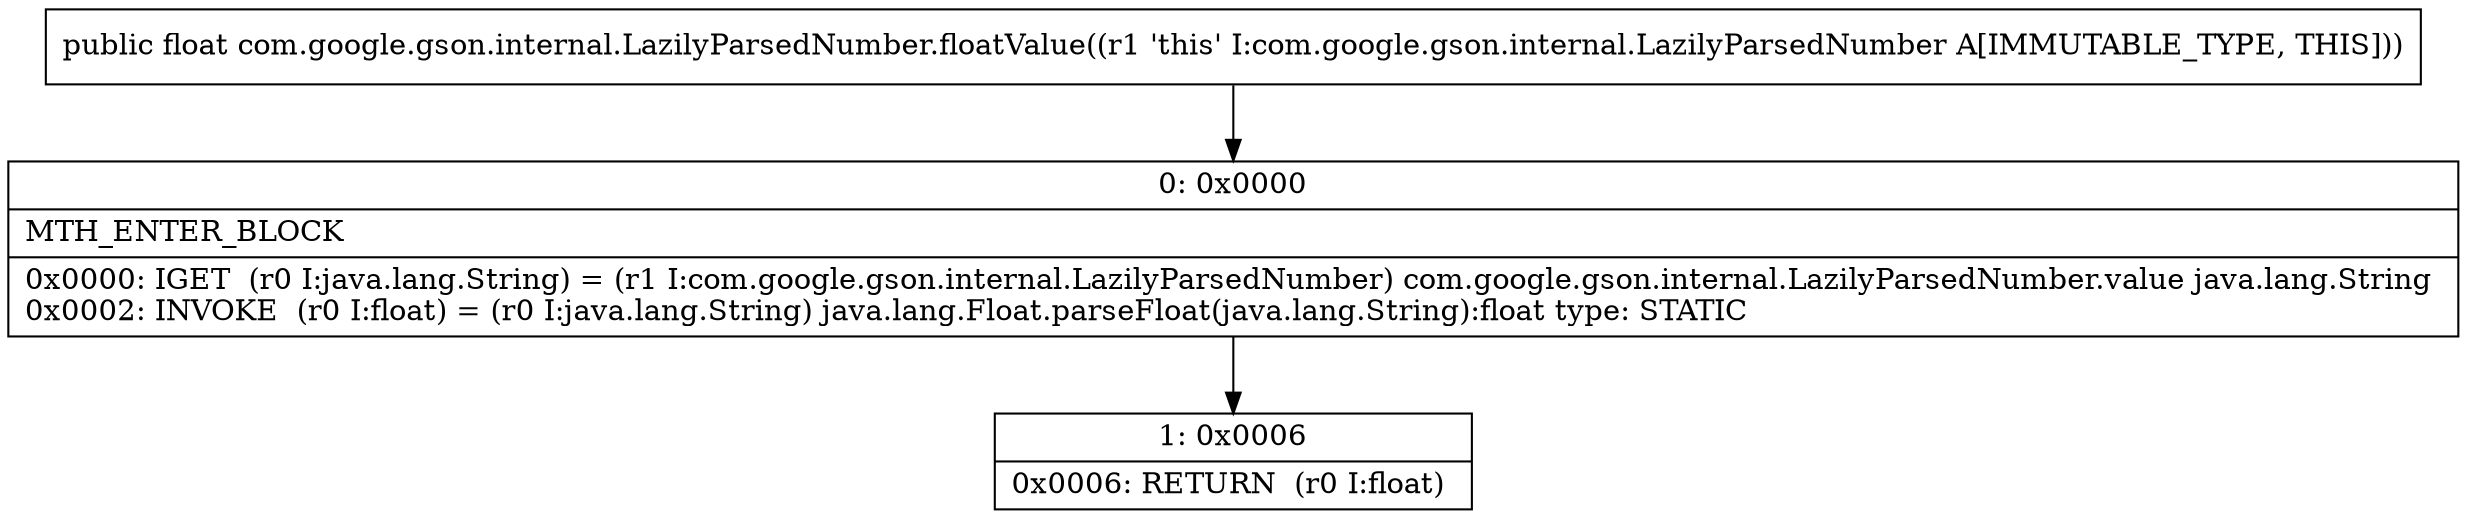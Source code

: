 digraph "CFG forcom.google.gson.internal.LazilyParsedNumber.floatValue()F" {
Node_0 [shape=record,label="{0\:\ 0x0000|MTH_ENTER_BLOCK\l|0x0000: IGET  (r0 I:java.lang.String) = (r1 I:com.google.gson.internal.LazilyParsedNumber) com.google.gson.internal.LazilyParsedNumber.value java.lang.String \l0x0002: INVOKE  (r0 I:float) = (r0 I:java.lang.String) java.lang.Float.parseFloat(java.lang.String):float type: STATIC \l}"];
Node_1 [shape=record,label="{1\:\ 0x0006|0x0006: RETURN  (r0 I:float) \l}"];
MethodNode[shape=record,label="{public float com.google.gson.internal.LazilyParsedNumber.floatValue((r1 'this' I:com.google.gson.internal.LazilyParsedNumber A[IMMUTABLE_TYPE, THIS])) }"];
MethodNode -> Node_0;
Node_0 -> Node_1;
}

